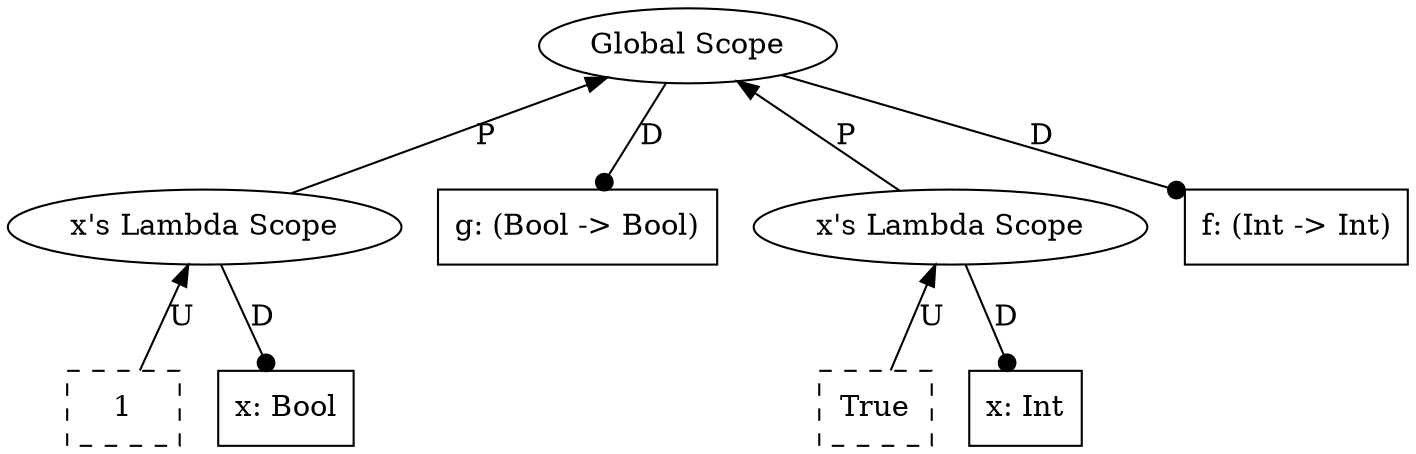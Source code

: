graph {
    8 [label=1
      ,shape=box
      ,style=dashed];
    7 [label="x: Bool",shape=box];
    6 [label="x's Lambda Scope"
      ,shape=ellipse];
    5 [label="g: (Bool -> Bool)"
      ,shape=box];
    4 [label=True
      ,shape=box
      ,style=dashed];
    3 [label="x: Int",shape=box];
    2 [label="x's Lambda Scope"
      ,shape=ellipse];
    1 [label="f: (Int -> Int)"
      ,shape=box];
    0 [label="Global Scope"
      ,shape=ellipse];
    6 -- 8 [label=U,dir=back];
    6 -- 7 [label=D
           ,dir=forward
           ,arrowhead=dot];
    0 -- 6 [label=P,dir=back];
    0 -- 5 [label=D
           ,dir=forward
           ,arrowhead=dot];
    2 -- 4 [label=U,dir=back];
    2 -- 3 [label=D
           ,dir=forward
           ,arrowhead=dot];
    0 -- 2 [label=P,dir=back];
    0 -- 1 [label=D
           ,dir=forward
           ,arrowhead=dot];
}
